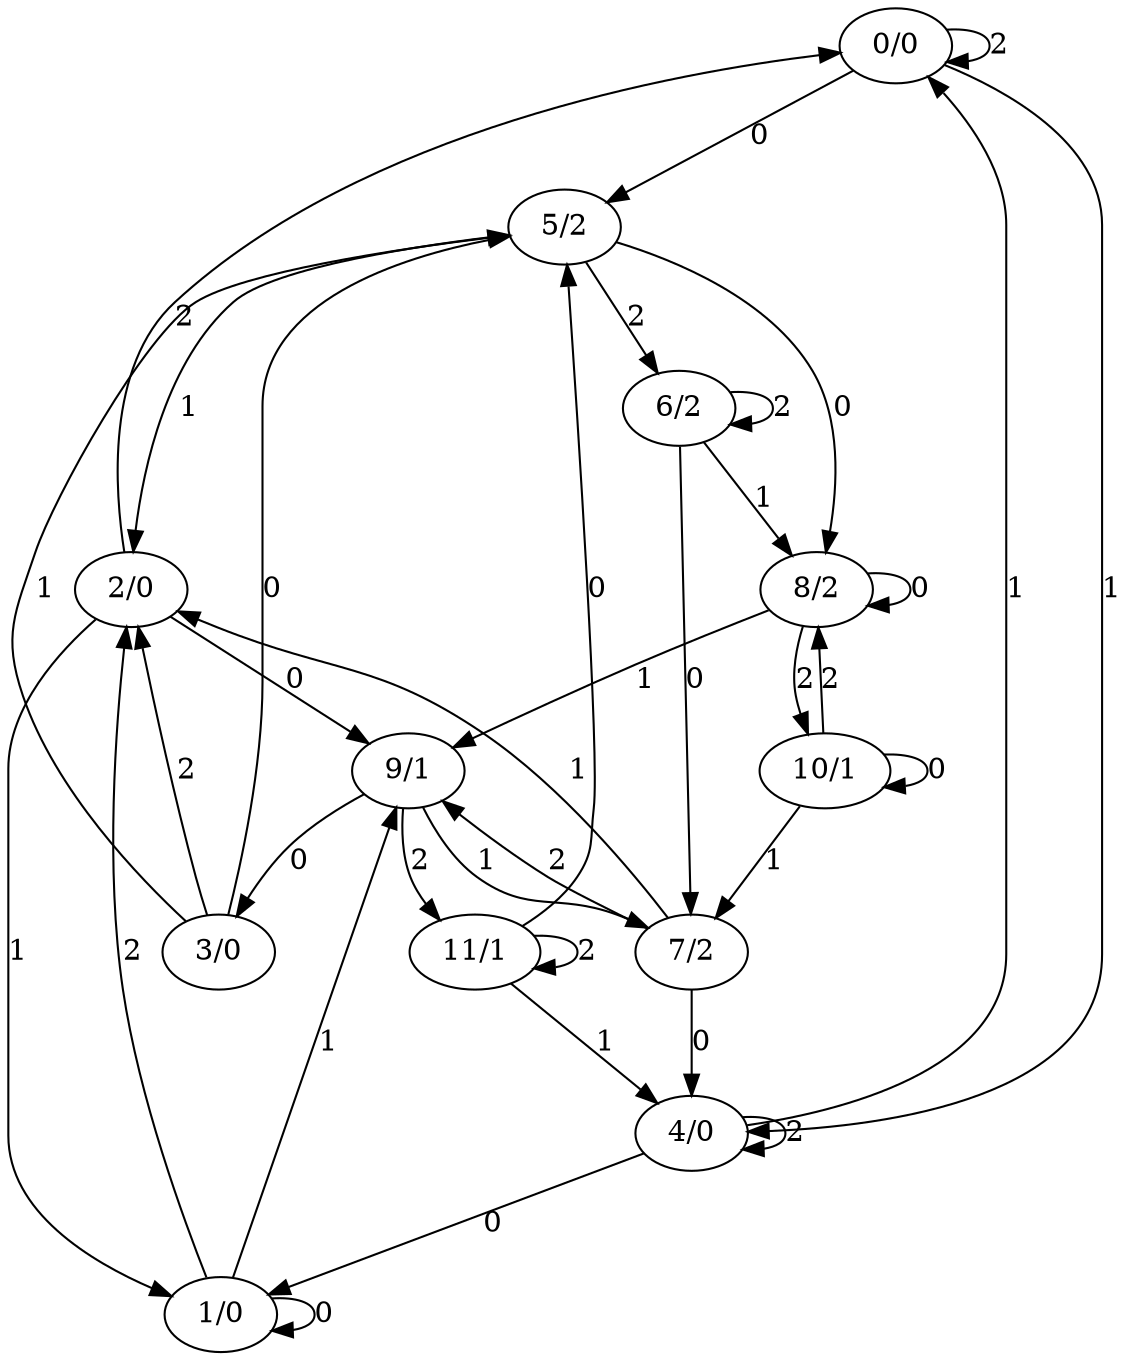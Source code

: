 digraph G{
"0/0"->"5/2"[label="0"];
"0/0"->"4/0"[label="1"];
"0/0"->"0/0"[label="2"];
"1/0"->"1/0"[label="0"];
"1/0"->"9/1"[label="1"];
"1/0"->"2/0"[label="2"];
"2/0"->"9/1"[label="0"];
"2/0"->"1/0"[label="1"];
"2/0"->"0/0"[label="2"];
"3/0"->"5/2"[label="0"];
"3/0"->"5/2"[label="1"];
"3/0"->"2/0"[label="2"];
"4/0"->"1/0"[label="0"];
"4/0"->"0/0"[label="1"];
"4/0"->"4/0"[label="2"];
"5/2"->"8/2"[label="0"];
"5/2"->"2/0"[label="1"];
"5/2"->"6/2"[label="2"];
"6/2"->"7/2"[label="0"];
"6/2"->"8/2"[label="1"];
"6/2"->"6/2"[label="2"];
"7/2"->"4/0"[label="0"];
"7/2"->"2/0"[label="1"];
"7/2"->"9/1"[label="2"];
"8/2"->"8/2"[label="0"];
"8/2"->"9/1"[label="1"];
"8/2"->"10/1"[label="2"];
"9/1"->"3/0"[label="0"];
"9/1"->"7/2"[label="1"];
"9/1"->"11/1"[label="2"];
"10/1"->"10/1"[label="0"];
"10/1"->"7/2"[label="1"];
"10/1"->"8/2"[label="2"];
"11/1"->"5/2"[label="0"];
"11/1"->"4/0"[label="1"];
"11/1"->"11/1"[label="2"];
}
